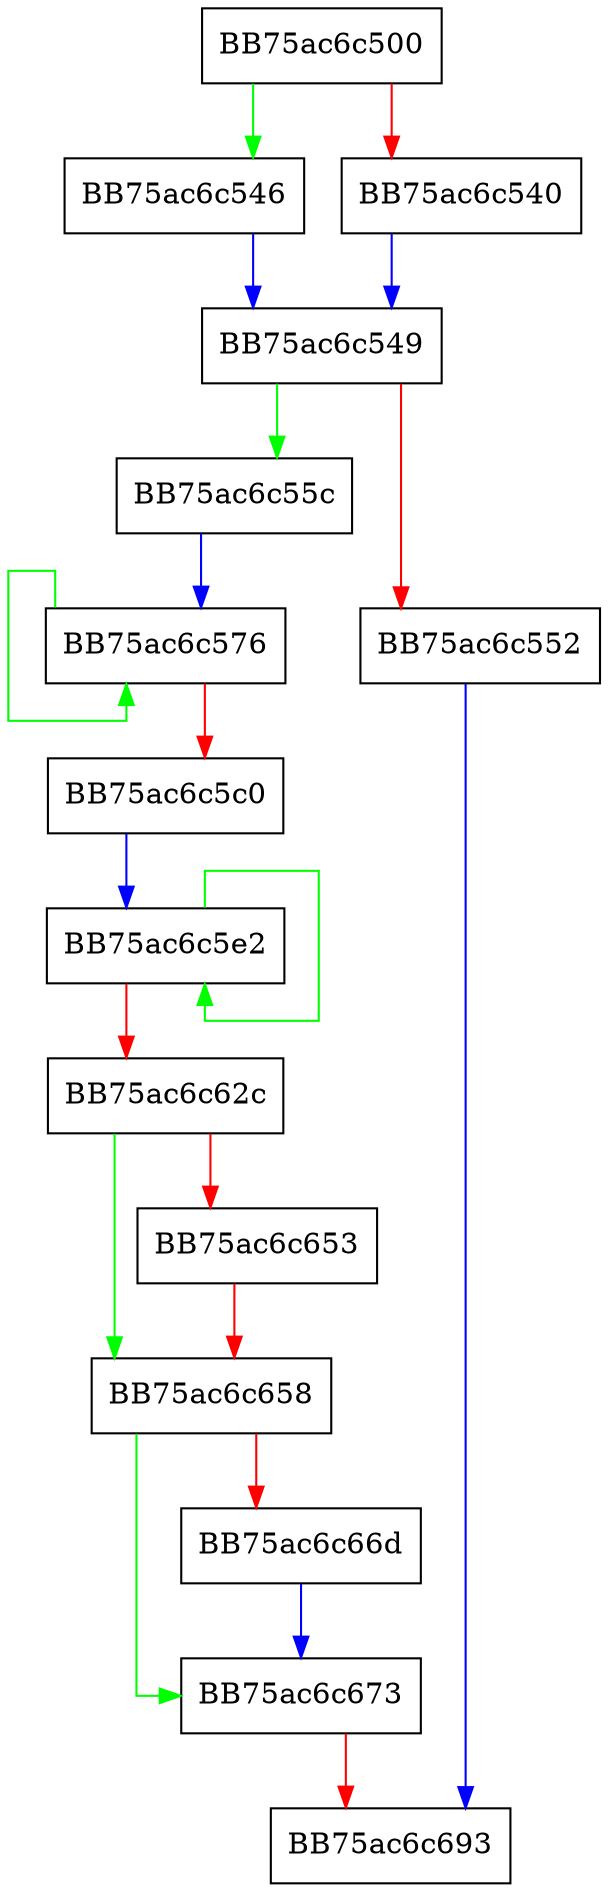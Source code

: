digraph FindFirst {
  node [shape="box"];
  graph [splines=ortho];
  BB75ac6c500 -> BB75ac6c546 [color="green"];
  BB75ac6c500 -> BB75ac6c540 [color="red"];
  BB75ac6c540 -> BB75ac6c549 [color="blue"];
  BB75ac6c546 -> BB75ac6c549 [color="blue"];
  BB75ac6c549 -> BB75ac6c55c [color="green"];
  BB75ac6c549 -> BB75ac6c552 [color="red"];
  BB75ac6c552 -> BB75ac6c693 [color="blue"];
  BB75ac6c55c -> BB75ac6c576 [color="blue"];
  BB75ac6c576 -> BB75ac6c576 [color="green"];
  BB75ac6c576 -> BB75ac6c5c0 [color="red"];
  BB75ac6c5c0 -> BB75ac6c5e2 [color="blue"];
  BB75ac6c5e2 -> BB75ac6c5e2 [color="green"];
  BB75ac6c5e2 -> BB75ac6c62c [color="red"];
  BB75ac6c62c -> BB75ac6c658 [color="green"];
  BB75ac6c62c -> BB75ac6c653 [color="red"];
  BB75ac6c653 -> BB75ac6c658 [color="red"];
  BB75ac6c658 -> BB75ac6c673 [color="green"];
  BB75ac6c658 -> BB75ac6c66d [color="red"];
  BB75ac6c66d -> BB75ac6c673 [color="blue"];
  BB75ac6c673 -> BB75ac6c693 [color="red"];
}